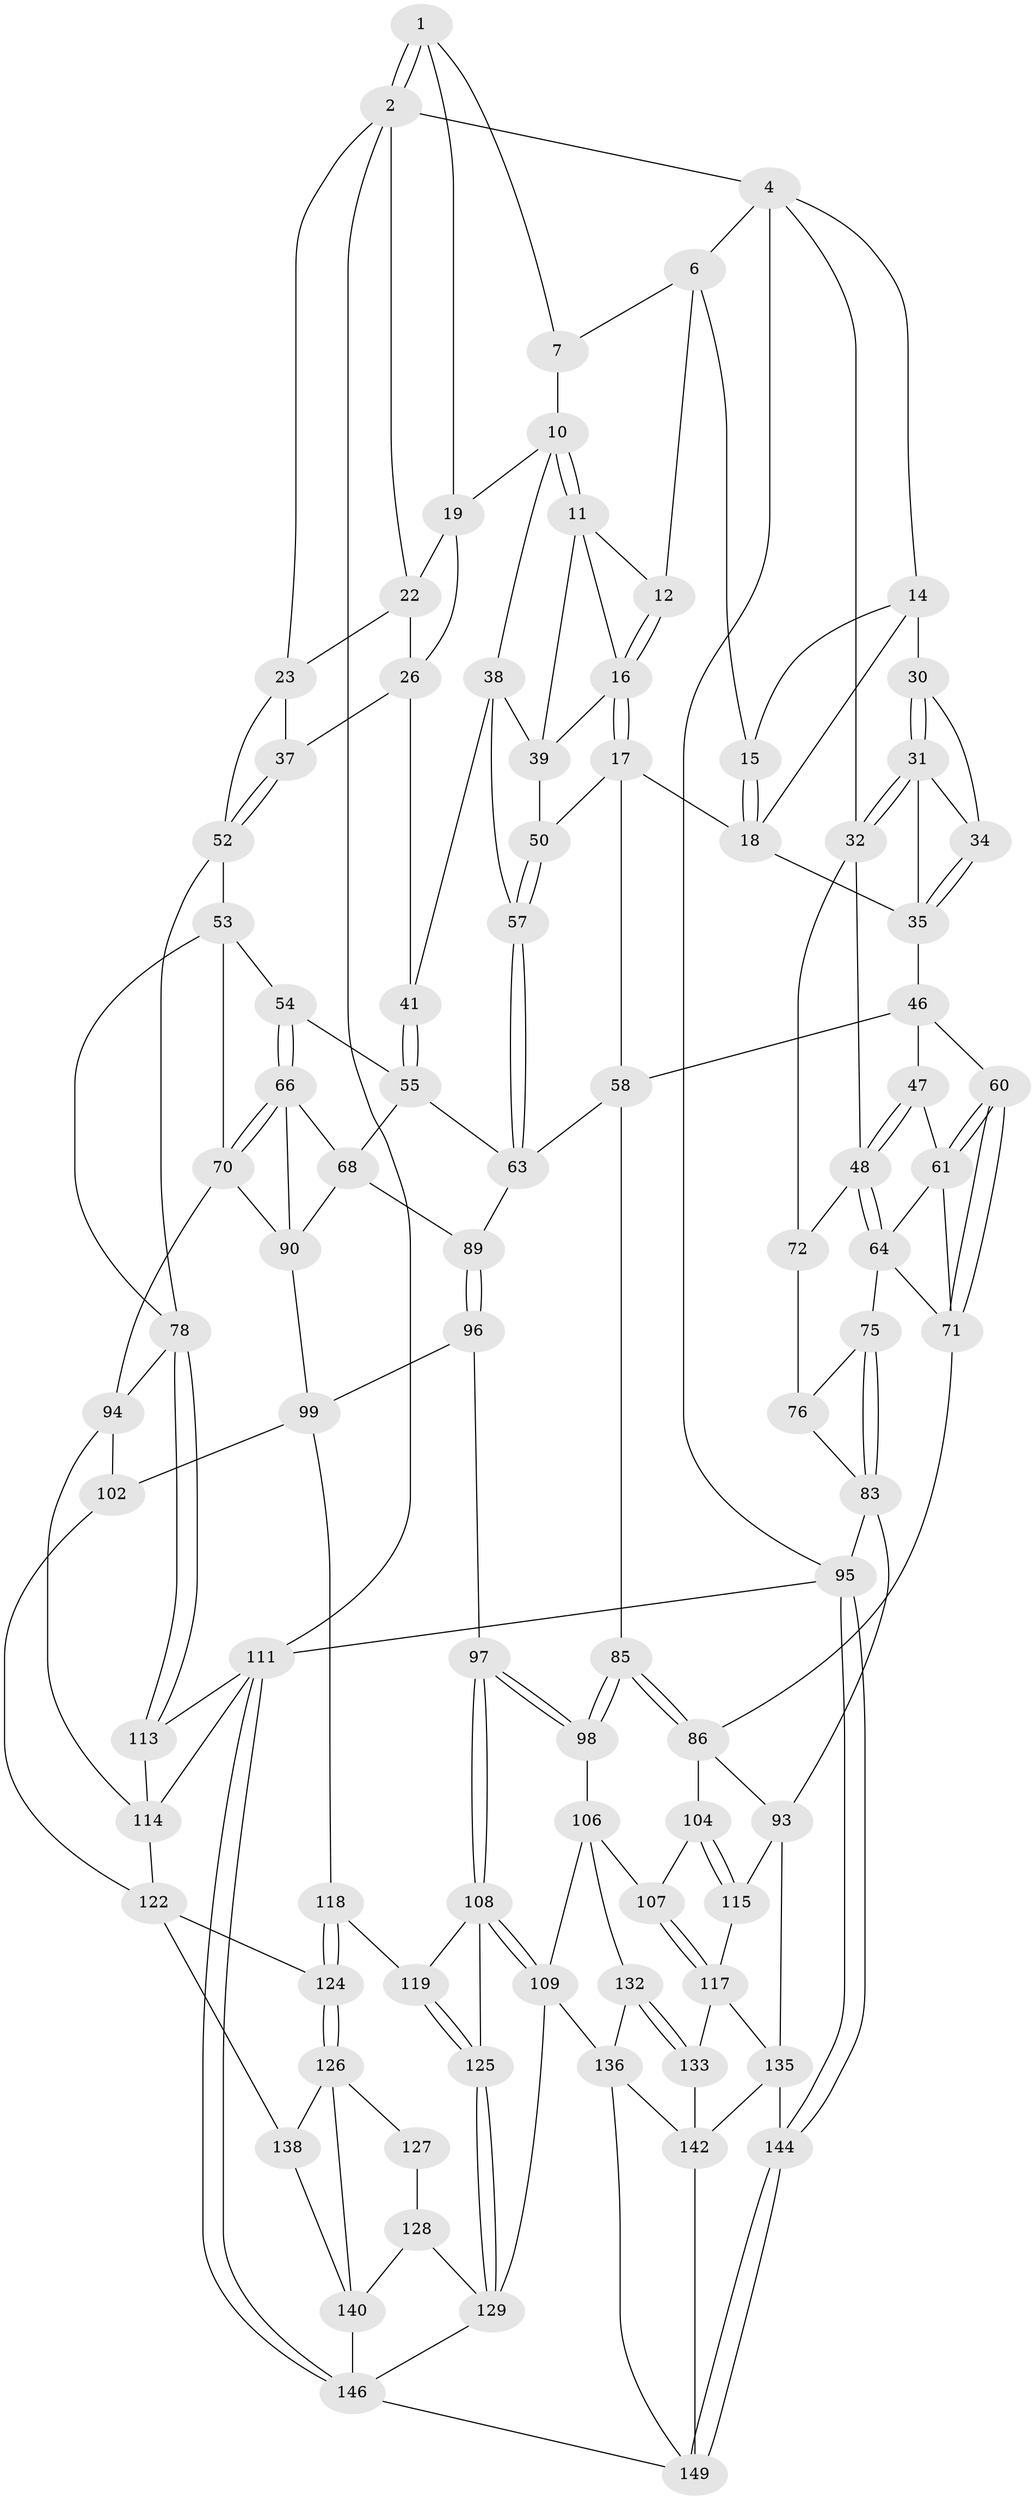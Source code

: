 // Generated by graph-tools (version 1.1) at 2025/52/02/27/25 19:52:38]
// undirected, 90 vertices, 199 edges
graph export_dot {
graph [start="1"]
  node [color=gray90,style=filled];
  1 [pos="+0.745139437259622+0",super="+8"];
  2 [pos="+1+0",super="+3"];
  4 [pos="+0+0",super="+5"];
  6 [pos="+0.45204586459325546+0",super="+13"];
  7 [pos="+0.4753800073600802+0",super="+9"];
  10 [pos="+0.5487547217395515+0.1334043467631087",super="+21"];
  11 [pos="+0.515764333614223+0.14183581810107845",super="+40"];
  12 [pos="+0.4401736339698388+0"];
  14 [pos="+0.014761935751537425+0",super="+29"];
  15 [pos="+0.31027513527843775+0.07401543800200576"];
  16 [pos="+0.3828076780467786+0.20748098557520459",super="+43"];
  17 [pos="+0.3408484974939233+0.21678623464980912",super="+51"];
  18 [pos="+0.325026587292938+0.21514238935585173",super="+28"];
  19 [pos="+0.7092687049215145+0.1101958050910804",super="+20"];
  22 [pos="+0.8333127758137093+0.06562391097473348",super="+25"];
  23 [pos="+1+0",super="+24"];
  26 [pos="+0.8155195777433244+0.23019561771121885",super="+27"];
  30 [pos="+0.08032518863172489+0.11933534946412816"];
  31 [pos="+0.10398522646500717+0.24895791491502658",super="+36"];
  32 [pos="+0.030924783979104503+0.3230594672073333",super="+33"];
  34 [pos="+0.13819127188515468+0.16497552606100732"];
  35 [pos="+0.2762799949346345+0.24848032212412946",super="+45"];
  37 [pos="+0.9166424598050384+0.26993184867245307"];
  38 [pos="+0.6138648401097588+0.27808749696132734",super="+42"];
  39 [pos="+0.5655527873565389+0.2705756864797255",super="+44"];
  41 [pos="+0.7330575633295181+0.29857086836815"];
  46 [pos="+0.25856771124727734+0.2912226016457634",super="+59"];
  47 [pos="+0.2494046820744099+0.3051075009934892"];
  48 [pos="+0.13436826386052864+0.38526496505345903",super="+49"];
  50 [pos="+0.4906957686194057+0.39447003950728976"];
  52 [pos="+0.9881515513918049+0.36190707905627173",super="+56"];
  53 [pos="+0.7944383999644418+0.3693198904274559",super="+69"];
  54 [pos="+0.775245826621228+0.36369210615478587"];
  55 [pos="+0.7511362630245736+0.3475523464641514",super="+62"];
  57 [pos="+0.5686294353028993+0.4214202850347548"];
  58 [pos="+0.38721500076456145+0.4686122937884948",super="+81"];
  60 [pos="+0.3176404417853781+0.4902968860562443"];
  61 [pos="+0.24729819092906757+0.402628874076585",super="+65"];
  63 [pos="+0.6075574079940792+0.4812776502934356",super="+80"];
  64 [pos="+0.16908240286068957+0.4332310702348329",super="+74"];
  66 [pos="+0.7923883891167479+0.5269128257930059",super="+67"];
  68 [pos="+0.7682884247975809+0.531553058935593",super="+88"];
  70 [pos="+0.8726961316825584+0.5247555459238479",super="+92"];
  71 [pos="+0.26897917649274056+0.5277765425664483",super="+77"];
  72 [pos="+0.06729289497604964+0.4438596839656002",super="+73"];
  75 [pos="+0.07087169347034894+0.4880129377179685"];
  76 [pos="+0.06871275274474287+0.4848731109036195",super="+82"];
  78 [pos="+1+0.4837385589213851",super="+79"];
  83 [pos="+0+0.743387702093862",super="+84"];
  85 [pos="+0.45763435445606826+0.609574714789931"];
  86 [pos="+0.23290775811247738+0.6393270499328949",super="+87"];
  89 [pos="+0.6425031113130917+0.5976282613715476"];
  90 [pos="+0.7860712229724179+0.6464282400121869",super="+91"];
  93 [pos="+0.02082078555621948+0.7522434110570024",super="+116"];
  94 [pos="+0.8361200826141129+0.6785302246807327",super="+101"];
  95 [pos="+0+1"];
  96 [pos="+0.6031941980529248+0.6898007521512195"];
  97 [pos="+0.4984342975756845+0.6728678249298893"];
  98 [pos="+0.46318633662944336+0.626998336300704",super="+103"];
  99 [pos="+0.6994094448256456+0.720992799618579",super="+100"];
  102 [pos="+0.8350982447760642+0.7532042124560602"];
  104 [pos="+0.24479102631977423+0.6553656041918081",super="+105"];
  106 [pos="+0.3628102178342886+0.8132523974154481",super="+110"];
  107 [pos="+0.3557216773505655+0.8126210788245904"];
  108 [pos="+0.46710251212473974+0.7947913794939956",super="+120"];
  109 [pos="+0.4566691607430749+0.8067900369751896",super="+131"];
  111 [pos="+1+1",super="+112"];
  113 [pos="+1+0.589180938074354"];
  114 [pos="+0.9246653382205802+0.7284336815631223",super="+121"];
  115 [pos="+0.2862636598117004+0.7464100576609953"];
  117 [pos="+0.3508594979667699+0.8130991647084755",super="+134"];
  118 [pos="+0.6480528912523771+0.7573569330748652"];
  119 [pos="+0.6326858782212583+0.7863618719168122"];
  122 [pos="+0.931831366919253+0.9059197685263342",super="+123"];
  124 [pos="+0.7828314490393339+0.8541845447297408"];
  125 [pos="+0.6190398077471125+0.8737175563549678"];
  126 [pos="+0.7765890410434673+0.8627465213224619",super="+139"];
  127 [pos="+0.7435148220159448+0.8810084607612848"];
  128 [pos="+0.631814460971245+0.8950807054162773",super="+141"];
  129 [pos="+0.6188731655291098+0.8917007062484504",super="+130"];
  132 [pos="+0.41369734064146557+0.9712747058301293"];
  133 [pos="+0.32488148006693596+0.9197870588314486"];
  135 [pos="+0.14194785225738232+0.9017459531682307",super="+143"];
  136 [pos="+0.4348199717708655+1",super="+137"];
  138 [pos="+0.8367901416147379+0.9682461141688034"];
  140 [pos="+0.7301040248773218+1",super="+145"];
  142 [pos="+0.3046147693958733+0.957520931544331",super="+148"];
  144 [pos="+0.11472215391671164+1"];
  146 [pos="+0.723334695197177+1",super="+147"];
  149 [pos="+0.23323425569760414+1",super="+150"];
  1 -- 2;
  1 -- 2;
  1 -- 19;
  1 -- 7;
  2 -- 22;
  2 -- 4;
  2 -- 23;
  2 -- 111;
  4 -- 95;
  4 -- 6;
  4 -- 14;
  4 -- 32;
  6 -- 7;
  6 -- 12;
  6 -- 15;
  7 -- 10;
  10 -- 11;
  10 -- 11;
  10 -- 19;
  10 -- 38;
  11 -- 12;
  11 -- 39;
  11 -- 16;
  12 -- 16;
  12 -- 16;
  14 -- 15;
  14 -- 18;
  14 -- 30;
  15 -- 18;
  15 -- 18;
  16 -- 17;
  16 -- 17;
  16 -- 39;
  17 -- 18;
  17 -- 50;
  17 -- 58;
  18 -- 35;
  19 -- 22;
  19 -- 26;
  22 -- 26;
  22 -- 23;
  23 -- 37;
  23 -- 52;
  26 -- 37;
  26 -- 41;
  30 -- 31;
  30 -- 31;
  30 -- 34;
  31 -- 32;
  31 -- 32;
  31 -- 34;
  31 -- 35;
  32 -- 72;
  32 -- 48;
  34 -- 35;
  34 -- 35;
  35 -- 46;
  37 -- 52;
  37 -- 52;
  38 -- 39;
  38 -- 41;
  38 -- 57;
  39 -- 50;
  41 -- 55;
  41 -- 55;
  46 -- 47;
  46 -- 58;
  46 -- 60;
  47 -- 48;
  47 -- 48;
  47 -- 61;
  48 -- 64;
  48 -- 64;
  48 -- 72;
  50 -- 57;
  50 -- 57;
  52 -- 53;
  52 -- 78;
  53 -- 54;
  53 -- 70;
  53 -- 78;
  54 -- 55;
  54 -- 66;
  54 -- 66;
  55 -- 68;
  55 -- 63;
  57 -- 63;
  57 -- 63;
  58 -- 85;
  58 -- 63;
  60 -- 61;
  60 -- 61;
  60 -- 71;
  60 -- 71;
  61 -- 64;
  61 -- 71;
  63 -- 89;
  64 -- 75;
  64 -- 71;
  66 -- 70;
  66 -- 70;
  66 -- 68;
  66 -- 90;
  68 -- 89;
  68 -- 90;
  70 -- 94;
  70 -- 90;
  71 -- 86;
  72 -- 76 [weight=2];
  75 -- 76;
  75 -- 83;
  75 -- 83;
  76 -- 83;
  78 -- 113;
  78 -- 113;
  78 -- 94;
  83 -- 93;
  83 -- 95;
  85 -- 86;
  85 -- 86;
  85 -- 98;
  85 -- 98;
  86 -- 104;
  86 -- 93;
  89 -- 96;
  89 -- 96;
  90 -- 99;
  93 -- 115;
  93 -- 135;
  94 -- 114;
  94 -- 102;
  95 -- 144;
  95 -- 144;
  95 -- 111;
  96 -- 97;
  96 -- 99;
  97 -- 98;
  97 -- 98;
  97 -- 108;
  97 -- 108;
  98 -- 106;
  99 -- 102;
  99 -- 118;
  102 -- 122;
  104 -- 115;
  104 -- 115;
  104 -- 107;
  106 -- 107;
  106 -- 132;
  106 -- 109;
  107 -- 117;
  107 -- 117;
  108 -- 109;
  108 -- 109;
  108 -- 125;
  108 -- 119;
  109 -- 136;
  109 -- 129;
  111 -- 146;
  111 -- 146;
  111 -- 113;
  111 -- 114;
  113 -- 114;
  114 -- 122;
  115 -- 117;
  117 -- 133;
  117 -- 135;
  118 -- 119;
  118 -- 124;
  118 -- 124;
  119 -- 125;
  119 -- 125;
  122 -- 138;
  122 -- 124;
  124 -- 126;
  124 -- 126;
  125 -- 129;
  125 -- 129;
  126 -- 127;
  126 -- 138;
  126 -- 140;
  127 -- 128 [weight=2];
  128 -- 129;
  128 -- 140;
  129 -- 146;
  132 -- 133;
  132 -- 133;
  132 -- 136;
  133 -- 142;
  135 -- 144;
  135 -- 142;
  136 -- 142;
  136 -- 149;
  138 -- 140;
  140 -- 146;
  142 -- 149;
  144 -- 149;
  144 -- 149;
  146 -- 149;
}
